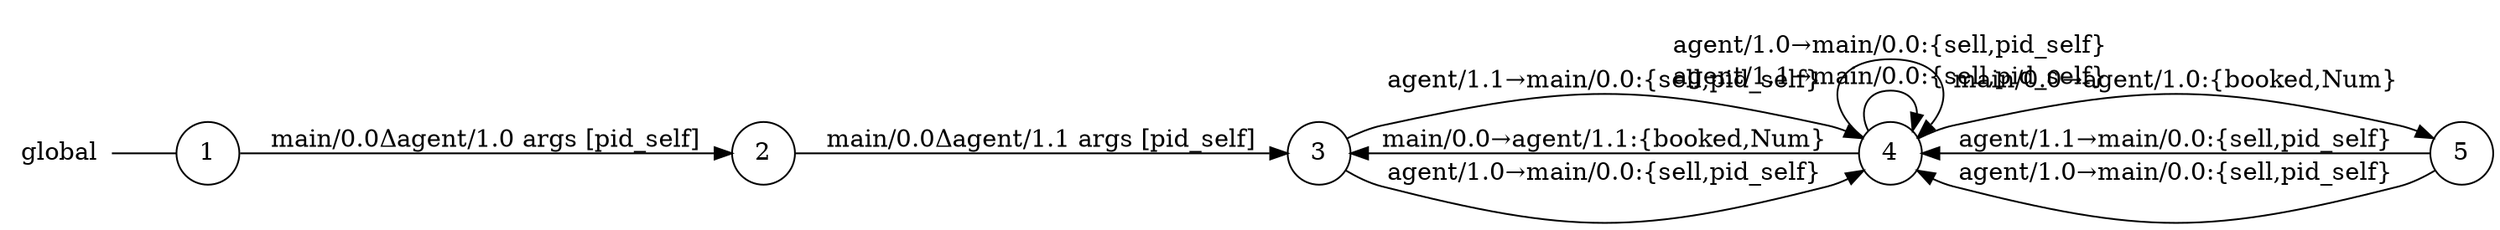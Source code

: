 digraph global {
	rankdir="LR";
	n_0 [label="global", shape="plaintext"];
	n_1 [id="5", shape=circle, label="5"];
	n_2 [id="1", shape=circle, label="1"];
	n_0 -> n_2 [arrowhead=none];
	n_3 [id="2", shape=circle, label="2"];
	n_4 [id="4", shape=circle, label="4"];
	n_5 [id="3", shape=circle, label="3"];

	n_1 -> n_4 [id="[$e|8]", label="agent/1.1→main/0.0:{sell,pid_self}"];
	n_3 -> n_5 [id="[$e|1]", label="main/0.0Δagent/1.1 args [pid_self]"];
	n_1 -> n_4 [id="[$e|9]", label="agent/1.0→main/0.0:{sell,pid_self}"];
	n_4 -> n_4 [id="[$e|5]", label="agent/1.1→main/0.0:{sell,pid_self}"];
	n_4 -> n_4 [id="[$e|7]", label="agent/1.0→main/0.0:{sell,pid_self}"];
	n_4 -> n_5 [id="[$e|6]", label="main/0.0→agent/1.1:{booked,Num}"];
	n_5 -> n_4 [id="[$e|2]", label="agent/1.0→main/0.0:{sell,pid_self}"];
	n_5 -> n_4 [id="[$e|3]", label="agent/1.1→main/0.0:{sell,pid_self}"];
	n_2 -> n_3 [id="[$e|0]", label="main/0.0Δagent/1.0 args [pid_self]"];
	n_4 -> n_1 [id="[$e|4]", label="main/0.0→agent/1.0:{booked,Num}"];
}
